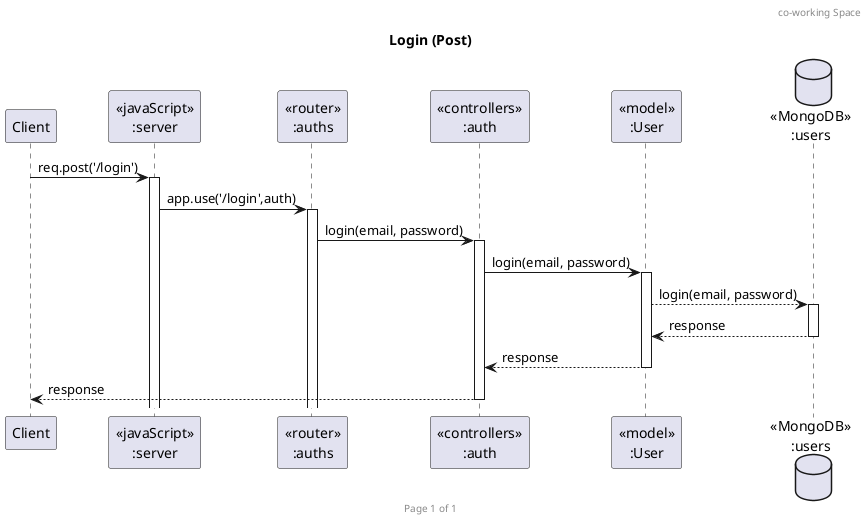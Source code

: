 @startuml Login to the system (Post)

header co-working Space 
footer Page %page% of %lastpage%
title "Login (Post)"

participant "Client" as client
participant "<<javaScript>>\n:server" as server
participant "<<router>>\n:auths" as routerAuth
participant "<<controllers>>\n:auth" as controllersAuths
' participant "<<middleware>>\n:auth" as middleware
participant "<<model>>\n:User" as modelUser  
database "<<MongoDB>>\n:users" as UserDatabase

client->server ++:req.post('/login')
server->routerAuth ++:app.use('/login',auth)
routerAuth -> controllersAuths ++:login(email, password)
controllersAuths -> modelUser ++: login(email, password)
' controllersAuths -> UserDatabase ++: validate email
' UserDatabase -> controllersAuths ++: return validation result
modelUser -->  UserDatabase ++:login(email, password)
UserDatabase --> modelUser --:response
modelUser --> controllersAuths --:response
controllersAuths --> client --:response

@enduml
